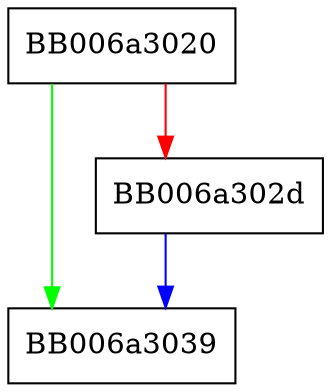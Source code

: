 digraph null_final {
  node [shape="box"];
  graph [splines=ortho];
  BB006a3020 -> BB006a3039 [color="green"];
  BB006a3020 -> BB006a302d [color="red"];
  BB006a302d -> BB006a3039 [color="blue"];
}